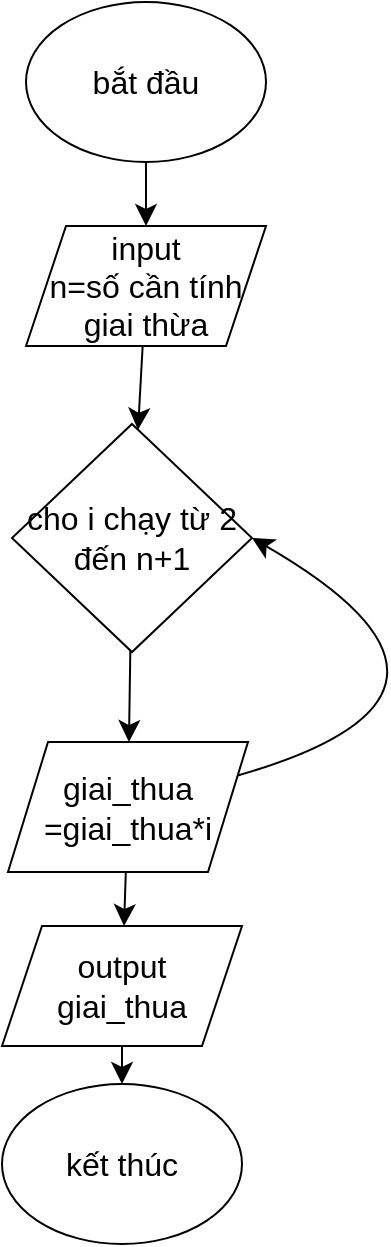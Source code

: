 <mxfile version="21.3.2" type="device" pages="3">
  <diagram name="Trang-1" id="LKMR04Kkv1uQsjtDkVmQ">
    <mxGraphModel dx="521" dy="1013" grid="0" gridSize="10" guides="1" tooltips="1" connect="1" arrows="1" fold="1" page="0" pageScale="1" pageWidth="827" pageHeight="1169" math="0" shadow="0">
      <root>
        <mxCell id="0" />
        <mxCell id="1" parent="0" />
        <mxCell id="l9nq-ee8b83fgliEI7P8-2" style="edgeStyle=none;curved=1;rounded=0;orthogonalLoop=1;jettySize=auto;html=1;fontSize=12;startSize=8;endSize=8;" edge="1" parent="1" source="l9nq-ee8b83fgliEI7P8-1" target="l9nq-ee8b83fgliEI7P8-3">
          <mxGeometry relative="1" as="geometry">
            <mxPoint x="194" y="11.8" as="targetPoint" />
          </mxGeometry>
        </mxCell>
        <mxCell id="l9nq-ee8b83fgliEI7P8-1" value="bắt đầu" style="ellipse;whiteSpace=wrap;html=1;fontSize=16;" vertex="1" parent="1">
          <mxGeometry x="134" y="-98" width="120" height="80" as="geometry" />
        </mxCell>
        <mxCell id="l9nq-ee8b83fgliEI7P8-4" style="edgeStyle=none;curved=1;rounded=0;orthogonalLoop=1;jettySize=auto;html=1;fontSize=12;startSize=8;endSize=8;" edge="1" parent="1" source="l9nq-ee8b83fgliEI7P8-3" target="l9nq-ee8b83fgliEI7P8-5">
          <mxGeometry relative="1" as="geometry">
            <mxPoint x="194" y="111.8" as="targetPoint" />
          </mxGeometry>
        </mxCell>
        <mxCell id="l9nq-ee8b83fgliEI7P8-3" value="input&lt;br&gt;n=số cần tính giai thừa" style="shape=parallelogram;perimeter=parallelogramPerimeter;whiteSpace=wrap;html=1;fixedSize=1;fontSize=16;" vertex="1" parent="1">
          <mxGeometry x="134" y="14.0" width="120" height="60" as="geometry" />
        </mxCell>
        <mxCell id="l9nq-ee8b83fgliEI7P8-6" style="edgeStyle=none;curved=1;rounded=0;orthogonalLoop=1;jettySize=auto;html=1;fontSize=12;startSize=8;endSize=8;" edge="1" parent="1" source="l9nq-ee8b83fgliEI7P8-5" target="l9nq-ee8b83fgliEI7P8-7">
          <mxGeometry relative="1" as="geometry">
            <mxPoint x="187" y="263.8" as="targetPoint" />
          </mxGeometry>
        </mxCell>
        <mxCell id="l9nq-ee8b83fgliEI7P8-5" value="cho i chạy từ 2 đến n+1" style="rhombus;whiteSpace=wrap;html=1;fontSize=16;" vertex="1" parent="1">
          <mxGeometry x="127" y="113" width="120" height="114" as="geometry" />
        </mxCell>
        <mxCell id="l9nq-ee8b83fgliEI7P8-8" style="edgeStyle=none;curved=1;rounded=0;orthogonalLoop=1;jettySize=auto;html=1;fontSize=12;startSize=8;endSize=8;entryX=1;entryY=0.5;entryDx=0;entryDy=0;" edge="1" parent="1" source="l9nq-ee8b83fgliEI7P8-7" target="l9nq-ee8b83fgliEI7P8-5">
          <mxGeometry relative="1" as="geometry">
            <mxPoint x="347" y="157" as="targetPoint" />
            <Array as="points">
              <mxPoint x="382" y="248" />
            </Array>
          </mxGeometry>
        </mxCell>
        <mxCell id="l9nq-ee8b83fgliEI7P8-9" style="edgeStyle=none;curved=1;rounded=0;orthogonalLoop=1;jettySize=auto;html=1;fontSize=12;startSize=8;endSize=8;" edge="1" parent="1" source="l9nq-ee8b83fgliEI7P8-7" target="l9nq-ee8b83fgliEI7P8-10">
          <mxGeometry relative="1" as="geometry">
            <mxPoint x="185" y="385.4" as="targetPoint" />
          </mxGeometry>
        </mxCell>
        <mxCell id="l9nq-ee8b83fgliEI7P8-7" value="giai_thua&lt;br&gt;=giai_thua*i" style="shape=parallelogram;perimeter=parallelogramPerimeter;whiteSpace=wrap;html=1;fixedSize=1;fontSize=16;" vertex="1" parent="1">
          <mxGeometry x="125" y="272" width="120" height="65" as="geometry" />
        </mxCell>
        <mxCell id="l9nq-ee8b83fgliEI7P8-11" style="edgeStyle=none;curved=1;rounded=0;orthogonalLoop=1;jettySize=auto;html=1;fontSize=12;startSize=8;endSize=8;" edge="1" parent="1" source="l9nq-ee8b83fgliEI7P8-10" target="l9nq-ee8b83fgliEI7P8-12">
          <mxGeometry relative="1" as="geometry">
            <mxPoint x="182" y="461.4" as="targetPoint" />
          </mxGeometry>
        </mxCell>
        <mxCell id="l9nq-ee8b83fgliEI7P8-10" value="output&lt;br&gt;giai_thua" style="shape=parallelogram;perimeter=parallelogramPerimeter;whiteSpace=wrap;html=1;fixedSize=1;fontSize=16;" vertex="1" parent="1">
          <mxGeometry x="122" y="364.0" width="120" height="60" as="geometry" />
        </mxCell>
        <mxCell id="l9nq-ee8b83fgliEI7P8-12" value="kết thúc" style="ellipse;whiteSpace=wrap;html=1;fontSize=16;" vertex="1" parent="1">
          <mxGeometry x="122" y="443.0" width="120" height="80" as="geometry" />
        </mxCell>
      </root>
    </mxGraphModel>
  </diagram>
  <diagram id="6y-TYRWTz24rZ6DpIzBd" name="Trang-2">
    <mxGraphModel dx="521" dy="1013" grid="0" gridSize="10" guides="1" tooltips="1" connect="1" arrows="1" fold="1" page="0" pageScale="1" pageWidth="827" pageHeight="1169" math="0" shadow="0">
      <root>
        <mxCell id="0" />
        <mxCell id="1" parent="0" />
        <mxCell id="KSmnZcT_hbyGz4I9Ntte-2" style="edgeStyle=none;curved=1;rounded=0;orthogonalLoop=1;jettySize=auto;html=1;fontSize=12;startSize=8;endSize=8;" edge="1" parent="1" source="KSmnZcT_hbyGz4I9Ntte-1" target="KSmnZcT_hbyGz4I9Ntte-3">
          <mxGeometry relative="1" as="geometry">
            <mxPoint x="203" y="12.6" as="targetPoint" />
          </mxGeometry>
        </mxCell>
        <mxCell id="KSmnZcT_hbyGz4I9Ntte-1" value="bắt đầu" style="ellipse;whiteSpace=wrap;html=1;fontSize=16;" vertex="1" parent="1">
          <mxGeometry x="143" y="-100" width="120" height="80" as="geometry" />
        </mxCell>
        <mxCell id="KSmnZcT_hbyGz4I9Ntte-4" style="edgeStyle=none;curved=1;rounded=0;orthogonalLoop=1;jettySize=auto;html=1;fontSize=12;startSize=8;endSize=8;" edge="1" parent="1" source="KSmnZcT_hbyGz4I9Ntte-3" target="KSmnZcT_hbyGz4I9Ntte-5">
          <mxGeometry relative="1" as="geometry">
            <mxPoint x="201" y="107.8" as="targetPoint" />
          </mxGeometry>
        </mxCell>
        <mxCell id="KSmnZcT_hbyGz4I9Ntte-3" value="input&lt;br&gt;n=số nguyên dương" style="shape=parallelogram;perimeter=parallelogramPerimeter;whiteSpace=wrap;html=1;fixedSize=1;fontSize=16;" vertex="1" parent="1">
          <mxGeometry x="141" y="6.0" width="120" height="60" as="geometry" />
        </mxCell>
        <mxCell id="KSmnZcT_hbyGz4I9Ntte-6" style="edgeStyle=none;curved=1;rounded=0;orthogonalLoop=1;jettySize=auto;html=1;fontSize=12;startSize=8;endSize=8;" edge="1" parent="1" source="KSmnZcT_hbyGz4I9Ntte-5" target="KSmnZcT_hbyGz4I9Ntte-7">
          <mxGeometry relative="1" as="geometry">
            <mxPoint x="201" y="231.0" as="targetPoint" />
          </mxGeometry>
        </mxCell>
        <mxCell id="KSmnZcT_hbyGz4I9Ntte-5" value="cho cot chạy từ 1 đến n" style="rhombus;whiteSpace=wrap;html=1;fontSize=16;" vertex="1" parent="1">
          <mxGeometry x="107" y="110" width="188" height="80" as="geometry" />
        </mxCell>
        <mxCell id="KSmnZcT_hbyGz4I9Ntte-8" style="edgeStyle=none;curved=1;rounded=0;orthogonalLoop=1;jettySize=auto;html=1;fontSize=12;startSize=8;endSize=8;" edge="1" parent="1" source="KSmnZcT_hbyGz4I9Ntte-7" target="KSmnZcT_hbyGz4I9Ntte-9">
          <mxGeometry relative="1" as="geometry">
            <mxPoint x="327" y="267" as="targetPoint" />
          </mxGeometry>
        </mxCell>
        <mxCell id="KSmnZcT_hbyGz4I9Ntte-11" style="edgeStyle=none;curved=1;rounded=0;orthogonalLoop=1;jettySize=auto;html=1;fontSize=12;startSize=8;endSize=8;exitX=0.5;exitY=1;exitDx=0;exitDy=0;" edge="1" parent="1" source="KSmnZcT_hbyGz4I9Ntte-9" target="KSmnZcT_hbyGz4I9Ntte-12">
          <mxGeometry relative="1" as="geometry">
            <mxPoint x="201" y="341.4" as="targetPoint" />
          </mxGeometry>
        </mxCell>
        <mxCell id="KSmnZcT_hbyGz4I9Ntte-7" value="cho hang chạy từ 1 đến cot+1" style="rhombus;whiteSpace=wrap;html=1;fontSize=16;" vertex="1" parent="1">
          <mxGeometry x="117" y="227" width="168" height="80" as="geometry" />
        </mxCell>
        <mxCell id="KSmnZcT_hbyGz4I9Ntte-10" style="edgeStyle=none;curved=1;rounded=0;orthogonalLoop=1;jettySize=auto;html=1;entryX=1;entryY=0.5;entryDx=0;entryDy=0;fontSize=12;startSize=8;endSize=8;" edge="1" parent="1" source="KSmnZcT_hbyGz4I9Ntte-9" target="KSmnZcT_hbyGz4I9Ntte-5">
          <mxGeometry relative="1" as="geometry">
            <Array as="points">
              <mxPoint x="417" y="129" />
            </Array>
          </mxGeometry>
        </mxCell>
        <mxCell id="KSmnZcT_hbyGz4I9Ntte-9" value="out put&lt;br&gt;&amp;nbsp;hang,end=&#39; &#39;" style="shape=parallelogram;perimeter=parallelogramPerimeter;whiteSpace=wrap;html=1;fixedSize=1;fontSize=16;" vertex="1" parent="1">
          <mxGeometry x="343" y="237" width="120" height="60" as="geometry" />
        </mxCell>
        <mxCell id="KSmnZcT_hbyGz4I9Ntte-12" value="kết thúc" style="ellipse;whiteSpace=wrap;html=1;fontSize=16;" vertex="1" parent="1">
          <mxGeometry x="341" y="371.0" width="120" height="80" as="geometry" />
        </mxCell>
      </root>
    </mxGraphModel>
  </diagram>
  <diagram id="2RuBavI-LN5xZF7lOCD0" name="Trang-3">
    <mxGraphModel dx="521" dy="1013" grid="0" gridSize="10" guides="1" tooltips="1" connect="1" arrows="1" fold="1" page="0" pageScale="1" pageWidth="827" pageHeight="1169" math="0" shadow="0">
      <root>
        <mxCell id="0" />
        <mxCell id="1" parent="0" />
        <mxCell id="1yiJLVxjVUw0OheOiSVu-2" style="edgeStyle=none;curved=1;rounded=0;orthogonalLoop=1;jettySize=auto;html=1;fontSize=12;startSize=8;endSize=8;" edge="1" parent="1" source="1yiJLVxjVUw0OheOiSVu-1" target="1yiJLVxjVUw0OheOiSVu-3">
          <mxGeometry relative="1" as="geometry">
            <mxPoint x="214" y="6.2" as="targetPoint" />
          </mxGeometry>
        </mxCell>
        <mxCell id="1yiJLVxjVUw0OheOiSVu-1" value="bắt đầu" style="ellipse;whiteSpace=wrap;html=1;fontSize=16;" vertex="1" parent="1">
          <mxGeometry x="154" y="-110" width="120" height="80" as="geometry" />
        </mxCell>
        <mxCell id="1yiJLVxjVUw0OheOiSVu-4" style="edgeStyle=none;curved=1;rounded=0;orthogonalLoop=1;jettySize=auto;html=1;fontSize=12;startSize=8;endSize=8;" edge="1" parent="1" source="1yiJLVxjVUw0OheOiSVu-3" target="1yiJLVxjVUw0OheOiSVu-5">
          <mxGeometry relative="1" as="geometry">
            <mxPoint x="214" y="99.0" as="targetPoint" />
          </mxGeometry>
        </mxCell>
        <mxCell id="1yiJLVxjVUw0OheOiSVu-3" value="input&lt;br&gt;n=số nguyên từ 1 đến 9&lt;br&gt;num=0" style="shape=parallelogram;perimeter=parallelogramPerimeter;whiteSpace=wrap;html=1;fixedSize=1;fontSize=16;" vertex="1" parent="1">
          <mxGeometry x="154" y="-8" width="120" height="74" as="geometry" />
        </mxCell>
        <mxCell id="1yiJLVxjVUw0OheOiSVu-6" style="edgeStyle=none;curved=1;rounded=0;orthogonalLoop=1;jettySize=auto;html=1;fontSize=12;startSize=8;endSize=8;" edge="1" parent="1" source="1yiJLVxjVUw0OheOiSVu-5" target="1yiJLVxjVUw0OheOiSVu-7">
          <mxGeometry relative="1" as="geometry">
            <mxPoint x="214" y="216.6" as="targetPoint" />
          </mxGeometry>
        </mxCell>
        <mxCell id="1yiJLVxjVUw0OheOiSVu-5" value="cho i chạy từ 1 đến n+1" style="rhombus;whiteSpace=wrap;html=1;fontSize=16;" vertex="1" parent="1">
          <mxGeometry x="174" y="90.0" width="80" height="80" as="geometry" />
        </mxCell>
        <mxCell id="1yiJLVxjVUw0OheOiSVu-8" style="edgeStyle=none;curved=1;rounded=0;orthogonalLoop=1;jettySize=auto;html=1;fontSize=12;startSize=8;endSize=8;" edge="1" parent="1" source="1yiJLVxjVUw0OheOiSVu-7" target="1yiJLVxjVUw0OheOiSVu-9">
          <mxGeometry relative="1" as="geometry">
            <mxPoint x="214" y="281.4" as="targetPoint" />
          </mxGeometry>
        </mxCell>
        <mxCell id="1yiJLVxjVUw0OheOiSVu-7" value="num=num+1" style="shape=parallelogram;perimeter=parallelogramPerimeter;whiteSpace=wrap;html=1;fixedSize=1;fontSize=16;" vertex="1" parent="1">
          <mxGeometry x="154" y="186.6" width="120" height="60" as="geometry" />
        </mxCell>
        <mxCell id="1yiJLVxjVUw0OheOiSVu-10" style="edgeStyle=none;curved=1;rounded=0;orthogonalLoop=1;jettySize=auto;html=1;entryX=1;entryY=0.5;entryDx=0;entryDy=0;fontSize=12;startSize=8;endSize=8;" edge="1" parent="1" source="1yiJLVxjVUw0OheOiSVu-9" target="1yiJLVxjVUw0OheOiSVu-5">
          <mxGeometry relative="1" as="geometry">
            <Array as="points">
              <mxPoint x="447" y="225" />
            </Array>
          </mxGeometry>
        </mxCell>
        <mxCell id="1yiJLVxjVUw0OheOiSVu-11" style="edgeStyle=none;curved=1;rounded=0;orthogonalLoop=1;jettySize=auto;html=1;fontSize=12;startSize=8;endSize=8;" edge="1" parent="1" source="1yiJLVxjVUw0OheOiSVu-9" target="1yiJLVxjVUw0OheOiSVu-12">
          <mxGeometry relative="1" as="geometry">
            <mxPoint x="218.5" y="381.4" as="targetPoint" />
          </mxGeometry>
        </mxCell>
        <mxCell id="1yiJLVxjVUw0OheOiSVu-9" value="output&lt;br&gt;i*num(kiểu dữ liệu string)" style="shape=parallelogram;perimeter=parallelogramPerimeter;whiteSpace=wrap;html=1;fixedSize=1;fontSize=16;" vertex="1" parent="1">
          <mxGeometry x="139" y="271" width="159" height="60" as="geometry" />
        </mxCell>
        <mxCell id="1yiJLVxjVUw0OheOiSVu-12" value="kết thúc" style="ellipse;whiteSpace=wrap;html=1;fontSize=16;" vertex="1" parent="1">
          <mxGeometry x="156" y="365.0" width="120" height="80" as="geometry" />
        </mxCell>
      </root>
    </mxGraphModel>
  </diagram>
</mxfile>
